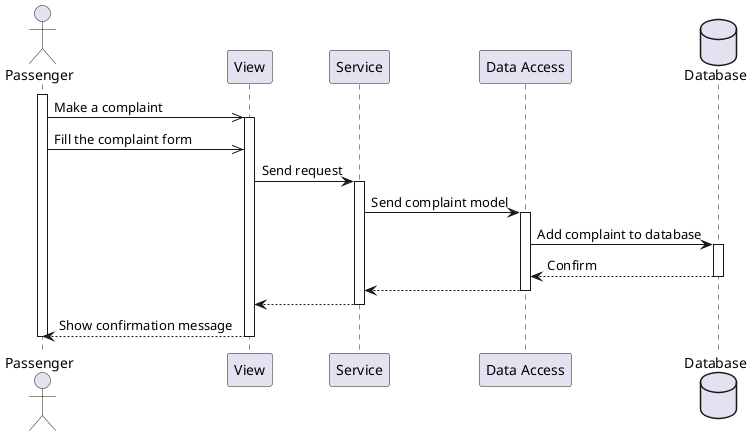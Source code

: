 @startuml make-complaint


actor Passenger as a
participant View as v
participant Service as s
participant "Data Access" as da
database Database as db

activate a
a ->> v: Make a complaint
activate v
a ->> v: Fill the complaint form
v -> s: Send request
activate s
s -> da: Send complaint model
activate da
da -> db: Add complaint to database
activate db
db --> da: Confirm
deactivate db
da --> s
deactivate da
s --> v
deactivate s
v --> a: Show confirmation message
deactivate v
deactivate a


@enduml
